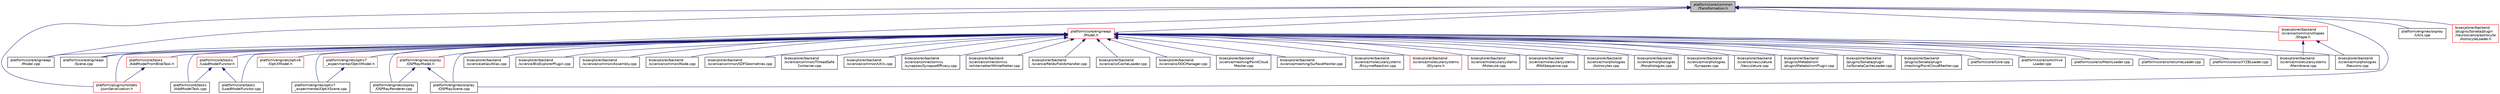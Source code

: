 digraph "platform/core/common/Transformation.h"
{
 // LATEX_PDF_SIZE
  edge [fontname="Helvetica",fontsize="10",labelfontname="Helvetica",labelfontsize="10"];
  node [fontname="Helvetica",fontsize="10",shape=record];
  Node1 [label="platform/core/common\l/Transformation.h",height=0.2,width=0.4,color="black", fillcolor="grey75", style="filled", fontcolor="black",tooltip=" "];
  Node1 -> Node2 [dir="back",color="midnightblue",fontsize="10",style="solid",fontname="Helvetica"];
  Node2 [label="platform/core/engineapi\l/Model.cpp",height=0.2,width=0.4,color="black", fillcolor="white", style="filled",URL="$dd/d2e/Model_8cpp.html",tooltip=" "];
  Node1 -> Node3 [dir="back",color="midnightblue",fontsize="10",style="solid",fontname="Helvetica"];
  Node3 [label="platform/core/engineapi\l/Model.h",height=0.2,width=0.4,color="red", fillcolor="white", style="filled",URL="$d3/d5a/Model_8h.html",tooltip=" "];
  Node3 -> Node4 [dir="back",color="midnightblue",fontsize="10",style="solid",fontname="Helvetica"];
  Node4 [label="platform/core/Core.cpp",height=0.2,width=0.4,color="black", fillcolor="white", style="filled",URL="$d6/d27/Core_8cpp.html",tooltip=" "];
  Node3 -> Node2 [dir="back",color="midnightblue",fontsize="10",style="solid",fontname="Helvetica"];
  Node3 -> Node5 [dir="back",color="midnightblue",fontsize="10",style="solid",fontname="Helvetica"];
  Node5 [label="platform/core/engineapi\l/Scene.cpp",height=0.2,width=0.4,color="black", fillcolor="white", style="filled",URL="$de/d15/Scene_8cpp.html",tooltip=" "];
  Node3 -> Node6 [dir="back",color="midnightblue",fontsize="10",style="solid",fontname="Helvetica"];
  Node6 [label="platform/core/io/Archive\lLoader.cpp",height=0.2,width=0.4,color="black", fillcolor="white", style="filled",URL="$d6/da5/ArchiveLoader_8cpp.html",tooltip=" "];
  Node3 -> Node7 [dir="back",color="midnightblue",fontsize="10",style="solid",fontname="Helvetica"];
  Node7 [label="platform/core/io/MeshLoader.cpp",height=0.2,width=0.4,color="black", fillcolor="white", style="filled",URL="$d2/d87/MeshLoader_8cpp.html",tooltip=" "];
  Node3 -> Node8 [dir="back",color="midnightblue",fontsize="10",style="solid",fontname="Helvetica"];
  Node8 [label="platform/core/io/VolumeLoader.cpp",height=0.2,width=0.4,color="black", fillcolor="white", style="filled",URL="$dd/daa/VolumeLoader_8cpp.html",tooltip=" "];
  Node3 -> Node9 [dir="back",color="midnightblue",fontsize="10",style="solid",fontname="Helvetica"];
  Node9 [label="platform/core/io/XYZBLoader.cpp",height=0.2,width=0.4,color="black", fillcolor="white", style="filled",URL="$d7/d8e/XYZBLoader_8cpp.html",tooltip=" "];
  Node3 -> Node10 [dir="back",color="midnightblue",fontsize="10",style="solid",fontname="Helvetica"];
  Node10 [label="platform/core/tasks\l/AddModelFromBlobTask.h",height=0.2,width=0.4,color="red", fillcolor="white", style="filled",URL="$dc/d14/AddModelFromBlobTask_8h.html",tooltip=" "];
  Node10 -> Node14 [dir="back",color="midnightblue",fontsize="10",style="solid",fontname="Helvetica"];
  Node14 [label="platform/plugins/rockets\l/jsonSerialization.h",height=0.2,width=0.4,color="red", fillcolor="white", style="filled",URL="$d4/d2c/jsonSerialization_8h.html",tooltip=" "];
  Node3 -> Node16 [dir="back",color="midnightblue",fontsize="10",style="solid",fontname="Helvetica"];
  Node16 [label="platform/core/tasks\l/AddModelTask.cpp",height=0.2,width=0.4,color="black", fillcolor="white", style="filled",URL="$dd/dd0/AddModelTask_8cpp.html",tooltip=" "];
  Node3 -> Node17 [dir="back",color="midnightblue",fontsize="10",style="solid",fontname="Helvetica"];
  Node17 [label="platform/core/tasks\l/LoadModelFunctor.cpp",height=0.2,width=0.4,color="black", fillcolor="white", style="filled",URL="$dd/d96/LoadModelFunctor_8cpp.html",tooltip=" "];
  Node3 -> Node18 [dir="back",color="midnightblue",fontsize="10",style="solid",fontname="Helvetica"];
  Node18 [label="platform/core/tasks\l/LoadModelFunctor.h",height=0.2,width=0.4,color="red", fillcolor="white", style="filled",URL="$d8/d5c/LoadModelFunctor_8h.html",tooltip=" "];
  Node18 -> Node16 [dir="back",color="midnightblue",fontsize="10",style="solid",fontname="Helvetica"];
  Node18 -> Node17 [dir="back",color="midnightblue",fontsize="10",style="solid",fontname="Helvetica"];
  Node3 -> Node19 [dir="back",color="midnightblue",fontsize="10",style="solid",fontname="Helvetica"];
  Node19 [label="platform/engines/optix6\l/OptiXModel.h",height=0.2,width=0.4,color="red", fillcolor="white", style="filled",URL="$d3/d98/optix6_2OptiXModel_8h.html",tooltip=" "];
  Node3 -> Node25 [dir="back",color="midnightblue",fontsize="10",style="solid",fontname="Helvetica"];
  Node25 [label="platform/engines/optix7\l_experimental/OptiXModel.h",height=0.2,width=0.4,color="red", fillcolor="white", style="filled",URL="$d3/d04/optix7__experimental_2OptiXModel_8h.html",tooltip=" "];
  Node25 -> Node27 [dir="back",color="midnightblue",fontsize="10",style="solid",fontname="Helvetica"];
  Node27 [label="platform/engines/optix7\l_experimental/OptiXScene.cpp",height=0.2,width=0.4,color="black", fillcolor="white", style="filled",URL="$dd/d20/optix7__experimental_2OptiXScene_8cpp.html",tooltip=" "];
  Node3 -> Node27 [dir="back",color="midnightblue",fontsize="10",style="solid",fontname="Helvetica"];
  Node3 -> Node28 [dir="back",color="midnightblue",fontsize="10",style="solid",fontname="Helvetica"];
  Node28 [label="platform/engines/ospray\l/OSPRayModel.h",height=0.2,width=0.4,color="red", fillcolor="white", style="filled",URL="$df/d2f/OSPRayModel_8h.html",tooltip=" "];
  Node28 -> Node30 [dir="back",color="midnightblue",fontsize="10",style="solid",fontname="Helvetica"];
  Node30 [label="platform/engines/ospray\l/OSPRayRenderer.cpp",height=0.2,width=0.4,color="black", fillcolor="white", style="filled",URL="$d4/dec/OSPRayRenderer_8cpp.html",tooltip=" "];
  Node28 -> Node31 [dir="back",color="midnightblue",fontsize="10",style="solid",fontname="Helvetica"];
  Node31 [label="platform/engines/ospray\l/OSPRayScene.cpp",height=0.2,width=0.4,color="black", fillcolor="white", style="filled",URL="$d5/dde/OSPRayScene_8cpp.html",tooltip=" "];
  Node3 -> Node30 [dir="back",color="midnightblue",fontsize="10",style="solid",fontname="Helvetica"];
  Node3 -> Node31 [dir="back",color="midnightblue",fontsize="10",style="solid",fontname="Helvetica"];
  Node3 -> Node14 [dir="back",color="midnightblue",fontsize="10",style="solid",fontname="Helvetica"];
  Node3 -> Node32 [dir="back",color="midnightblue",fontsize="10",style="solid",fontname="Helvetica"];
  Node32 [label="bioexplorer/backend\l/science/atlas/Atlas.cpp",height=0.2,width=0.4,color="black", fillcolor="white", style="filled",URL="$d3/db5/Atlas_8cpp.html",tooltip=" "];
  Node3 -> Node33 [dir="back",color="midnightblue",fontsize="10",style="solid",fontname="Helvetica"];
  Node33 [label="bioexplorer/backend\l/science/BioExplorerPlugin.cpp",height=0.2,width=0.4,color="black", fillcolor="white", style="filled",URL="$d2/d19/BioExplorerPlugin_8cpp.html",tooltip=" "];
  Node3 -> Node34 [dir="back",color="midnightblue",fontsize="10",style="solid",fontname="Helvetica"];
  Node34 [label="bioexplorer/backend\l/science/common/Assembly.cpp",height=0.2,width=0.4,color="black", fillcolor="white", style="filled",URL="$df/d5c/Assembly_8cpp.html",tooltip=" "];
  Node3 -> Node35 [dir="back",color="midnightblue",fontsize="10",style="solid",fontname="Helvetica"];
  Node35 [label="bioexplorer/backend\l/science/common/Node.cpp",height=0.2,width=0.4,color="black", fillcolor="white", style="filled",URL="$dc/d73/Node_8cpp.html",tooltip=" "];
  Node3 -> Node36 [dir="back",color="midnightblue",fontsize="10",style="solid",fontname="Helvetica"];
  Node36 [label="bioexplorer/backend\l/science/common/SDFGeometries.cpp",height=0.2,width=0.4,color="black", fillcolor="white", style="filled",URL="$d1/dbf/bioexplorer_2backend_2science_2common_2SDFGeometries_8cpp.html",tooltip=" "];
  Node3 -> Node37 [dir="back",color="midnightblue",fontsize="10",style="solid",fontname="Helvetica"];
  Node37 [label="bioexplorer/backend\l/science/common/ThreadSafe\lContainer.cpp",height=0.2,width=0.4,color="black", fillcolor="white", style="filled",URL="$d2/d48/ThreadSafeContainer_8cpp.html",tooltip=" "];
  Node3 -> Node38 [dir="back",color="midnightblue",fontsize="10",style="solid",fontname="Helvetica"];
  Node38 [label="bioexplorer/backend\l/science/common/Utils.cpp",height=0.2,width=0.4,color="black", fillcolor="white", style="filled",URL="$de/d1e/bioexplorer_2backend_2science_2common_2Utils_8cpp.html",tooltip=" "];
  Node3 -> Node39 [dir="back",color="midnightblue",fontsize="10",style="solid",fontname="Helvetica"];
  Node39 [label="bioexplorer/backend\l/science/connectomics\l/synapses/SynapseEfficacy.cpp",height=0.2,width=0.4,color="black", fillcolor="white", style="filled",URL="$d7/d27/SynapseEfficacy_8cpp.html",tooltip=" "];
  Node3 -> Node40 [dir="back",color="midnightblue",fontsize="10",style="solid",fontname="Helvetica"];
  Node40 [label="bioexplorer/backend\l/science/connectomics\l/whitematter/WhiteMatter.cpp",height=0.2,width=0.4,color="black", fillcolor="white", style="filled",URL="$db/d99/WhiteMatter_8cpp.html",tooltip=" "];
  Node3 -> Node41 [dir="back",color="midnightblue",fontsize="10",style="solid",fontname="Helvetica"];
  Node41 [label="bioexplorer/backend\l/science/fields/FieldsHandler.cpp",height=0.2,width=0.4,color="black", fillcolor="white", style="filled",URL="$d9/dc0/FieldsHandler_8cpp.html",tooltip=" "];
  Node3 -> Node42 [dir="back",color="midnightblue",fontsize="10",style="solid",fontname="Helvetica"];
  Node42 [label="bioexplorer/backend\l/science/io/CacheLoader.cpp",height=0.2,width=0.4,color="black", fillcolor="white", style="filled",URL="$d5/dec/CacheLoader_8cpp.html",tooltip=" "];
  Node3 -> Node43 [dir="back",color="midnightblue",fontsize="10",style="solid",fontname="Helvetica"];
  Node43 [label="bioexplorer/backend\l/science/io/OOCManager.cpp",height=0.2,width=0.4,color="black", fillcolor="white", style="filled",URL="$de/d91/OOCManager_8cpp.html",tooltip=" "];
  Node3 -> Node44 [dir="back",color="midnightblue",fontsize="10",style="solid",fontname="Helvetica"];
  Node44 [label="bioexplorer/backend\l/science/meshing/PointCloud\lMesher.cpp",height=0.2,width=0.4,color="black", fillcolor="white", style="filled",URL="$dc/ddb/science_2meshing_2PointCloudMesher_8cpp.html",tooltip=" "];
  Node3 -> Node45 [dir="back",color="midnightblue",fontsize="10",style="solid",fontname="Helvetica"];
  Node45 [label="bioexplorer/backend\l/science/meshing/SurfaceMesher.cpp",height=0.2,width=0.4,color="black", fillcolor="white", style="filled",URL="$d8/de3/SurfaceMesher_8cpp.html",tooltip=" "];
  Node3 -> Node46 [dir="back",color="midnightblue",fontsize="10",style="solid",fontname="Helvetica"];
  Node46 [label="bioexplorer/backend\l/science/molecularsystems\l/EnzymeReaction.cpp",height=0.2,width=0.4,color="black", fillcolor="white", style="filled",URL="$db/dd8/EnzymeReaction_8cpp.html",tooltip=" "];
  Node3 -> Node47 [dir="back",color="midnightblue",fontsize="10",style="solid",fontname="Helvetica"];
  Node47 [label="bioexplorer/backend\l/science/molecularsystems\l/Glycans.h",height=0.2,width=0.4,color="red", fillcolor="white", style="filled",URL="$df/de2/Glycans_8h.html",tooltip=" "];
  Node3 -> Node50 [dir="back",color="midnightblue",fontsize="10",style="solid",fontname="Helvetica"];
  Node50 [label="bioexplorer/backend\l/science/molecularsystems\l/Membrane.cpp",height=0.2,width=0.4,color="black", fillcolor="white", style="filled",URL="$d9/d00/Membrane_8cpp.html",tooltip=" "];
  Node3 -> Node51 [dir="back",color="midnightblue",fontsize="10",style="solid",fontname="Helvetica"];
  Node51 [label="bioexplorer/backend\l/science/molecularsystems\l/Molecule.cpp",height=0.2,width=0.4,color="black", fillcolor="white", style="filled",URL="$dc/db1/Molecule_8cpp.html",tooltip=" "];
  Node3 -> Node52 [dir="back",color="midnightblue",fontsize="10",style="solid",fontname="Helvetica"];
  Node52 [label="bioexplorer/backend\l/science/molecularsystems\l/RNASequence.cpp",height=0.2,width=0.4,color="black", fillcolor="white", style="filled",URL="$da/d80/RNASequence_8cpp.html",tooltip=" "];
  Node3 -> Node53 [dir="back",color="midnightblue",fontsize="10",style="solid",fontname="Helvetica"];
  Node53 [label="bioexplorer/backend\l/science/morphologies\l/Astrocytes.cpp",height=0.2,width=0.4,color="black", fillcolor="white", style="filled",URL="$da/db7/Astrocytes_8cpp.html",tooltip=" "];
  Node3 -> Node54 [dir="back",color="midnightblue",fontsize="10",style="solid",fontname="Helvetica"];
  Node54 [label="bioexplorer/backend\l/science/morphologies\l/Morphologies.cpp",height=0.2,width=0.4,color="black", fillcolor="white", style="filled",URL="$db/d60/Morphologies_8cpp.html",tooltip=" "];
  Node3 -> Node55 [dir="back",color="midnightblue",fontsize="10",style="solid",fontname="Helvetica"];
  Node55 [label="bioexplorer/backend\l/science/morphologies\l/Neurons.cpp",height=0.2,width=0.4,color="black", fillcolor="white", style="filled",URL="$dc/d88/Neurons_8cpp.html",tooltip=" "];
  Node3 -> Node56 [dir="back",color="midnightblue",fontsize="10",style="solid",fontname="Helvetica"];
  Node56 [label="bioexplorer/backend\l/science/morphologies\l/Synapses.cpp",height=0.2,width=0.4,color="black", fillcolor="white", style="filled",URL="$df/db9/Synapses_8cpp.html",tooltip=" "];
  Node3 -> Node57 [dir="back",color="midnightblue",fontsize="10",style="solid",fontname="Helvetica"];
  Node57 [label="bioexplorer/backend\l/science/vasculature\l/Vasculature.cpp",height=0.2,width=0.4,color="black", fillcolor="white", style="filled",URL="$d2/df8/Vasculature_8cpp.html",tooltip=" "];
  Node3 -> Node58 [dir="back",color="midnightblue",fontsize="10",style="solid",fontname="Helvetica"];
  Node58 [label="bioexplorer/backend\l/plugins/Metabolism\l/plugin/MetabolismPlugin.cpp",height=0.2,width=0.4,color="black", fillcolor="white", style="filled",URL="$df/d71/MetabolismPlugin_8cpp.html",tooltip=" "];
  Node3 -> Node59 [dir="back",color="midnightblue",fontsize="10",style="solid",fontname="Helvetica"];
  Node59 [label="bioexplorer/backend\l/plugins/Sonata/plugin\l/io/SonataCacheLoader.cpp",height=0.2,width=0.4,color="black", fillcolor="white", style="filled",URL="$dc/dca/SonataCacheLoader_8cpp.html",tooltip=" "];
  Node3 -> Node60 [dir="back",color="midnightblue",fontsize="10",style="solid",fontname="Helvetica"];
  Node60 [label="bioexplorer/backend\l/plugins/Sonata/plugin\l/meshing/PointCloudMesher.cpp",height=0.2,width=0.4,color="black", fillcolor="white", style="filled",URL="$d4/d32/plugins_2Sonata_2plugin_2meshing_2PointCloudMesher_8cpp.html",tooltip=" "];
  Node1 -> Node5 [dir="back",color="midnightblue",fontsize="10",style="solid",fontname="Helvetica"];
  Node1 -> Node31 [dir="back",color="midnightblue",fontsize="10",style="solid",fontname="Helvetica"];
  Node1 -> Node84 [dir="back",color="midnightblue",fontsize="10",style="solid",fontname="Helvetica"];
  Node84 [label="platform/engines/ospray\l/Utils.cpp",height=0.2,width=0.4,color="black", fillcolor="white", style="filled",URL="$dc/d1b/platform_2engines_2ospray_2Utils_8cpp.html",tooltip=" "];
  Node1 -> Node14 [dir="back",color="midnightblue",fontsize="10",style="solid",fontname="Helvetica"];
  Node1 -> Node85 [dir="back",color="midnightblue",fontsize="10",style="solid",fontname="Helvetica"];
  Node85 [label="bioexplorer/backend\l/science/common/shapes\l/Shape.h",height=0.2,width=0.4,color="red", fillcolor="white", style="filled",URL="$de/d8f/Shape_8h.html",tooltip=" "];
  Node85 -> Node50 [dir="back",color="midnightblue",fontsize="10",style="solid",fontname="Helvetica"];
  Node85 -> Node55 [dir="back",color="midnightblue",fontsize="10",style="solid",fontname="Helvetica"];
  Node1 -> Node112 [dir="back",color="midnightblue",fontsize="10",style="solid",fontname="Helvetica"];
  Node112 [label="bioexplorer/backend\l/plugins/Sonata/plugin\l/neuroscience/astrocyte\l/AstrocyteLoader.h",height=0.2,width=0.4,color="red", fillcolor="white", style="filled",URL="$db/d19/AstrocyteLoader_8h.html",tooltip=" "];
}

